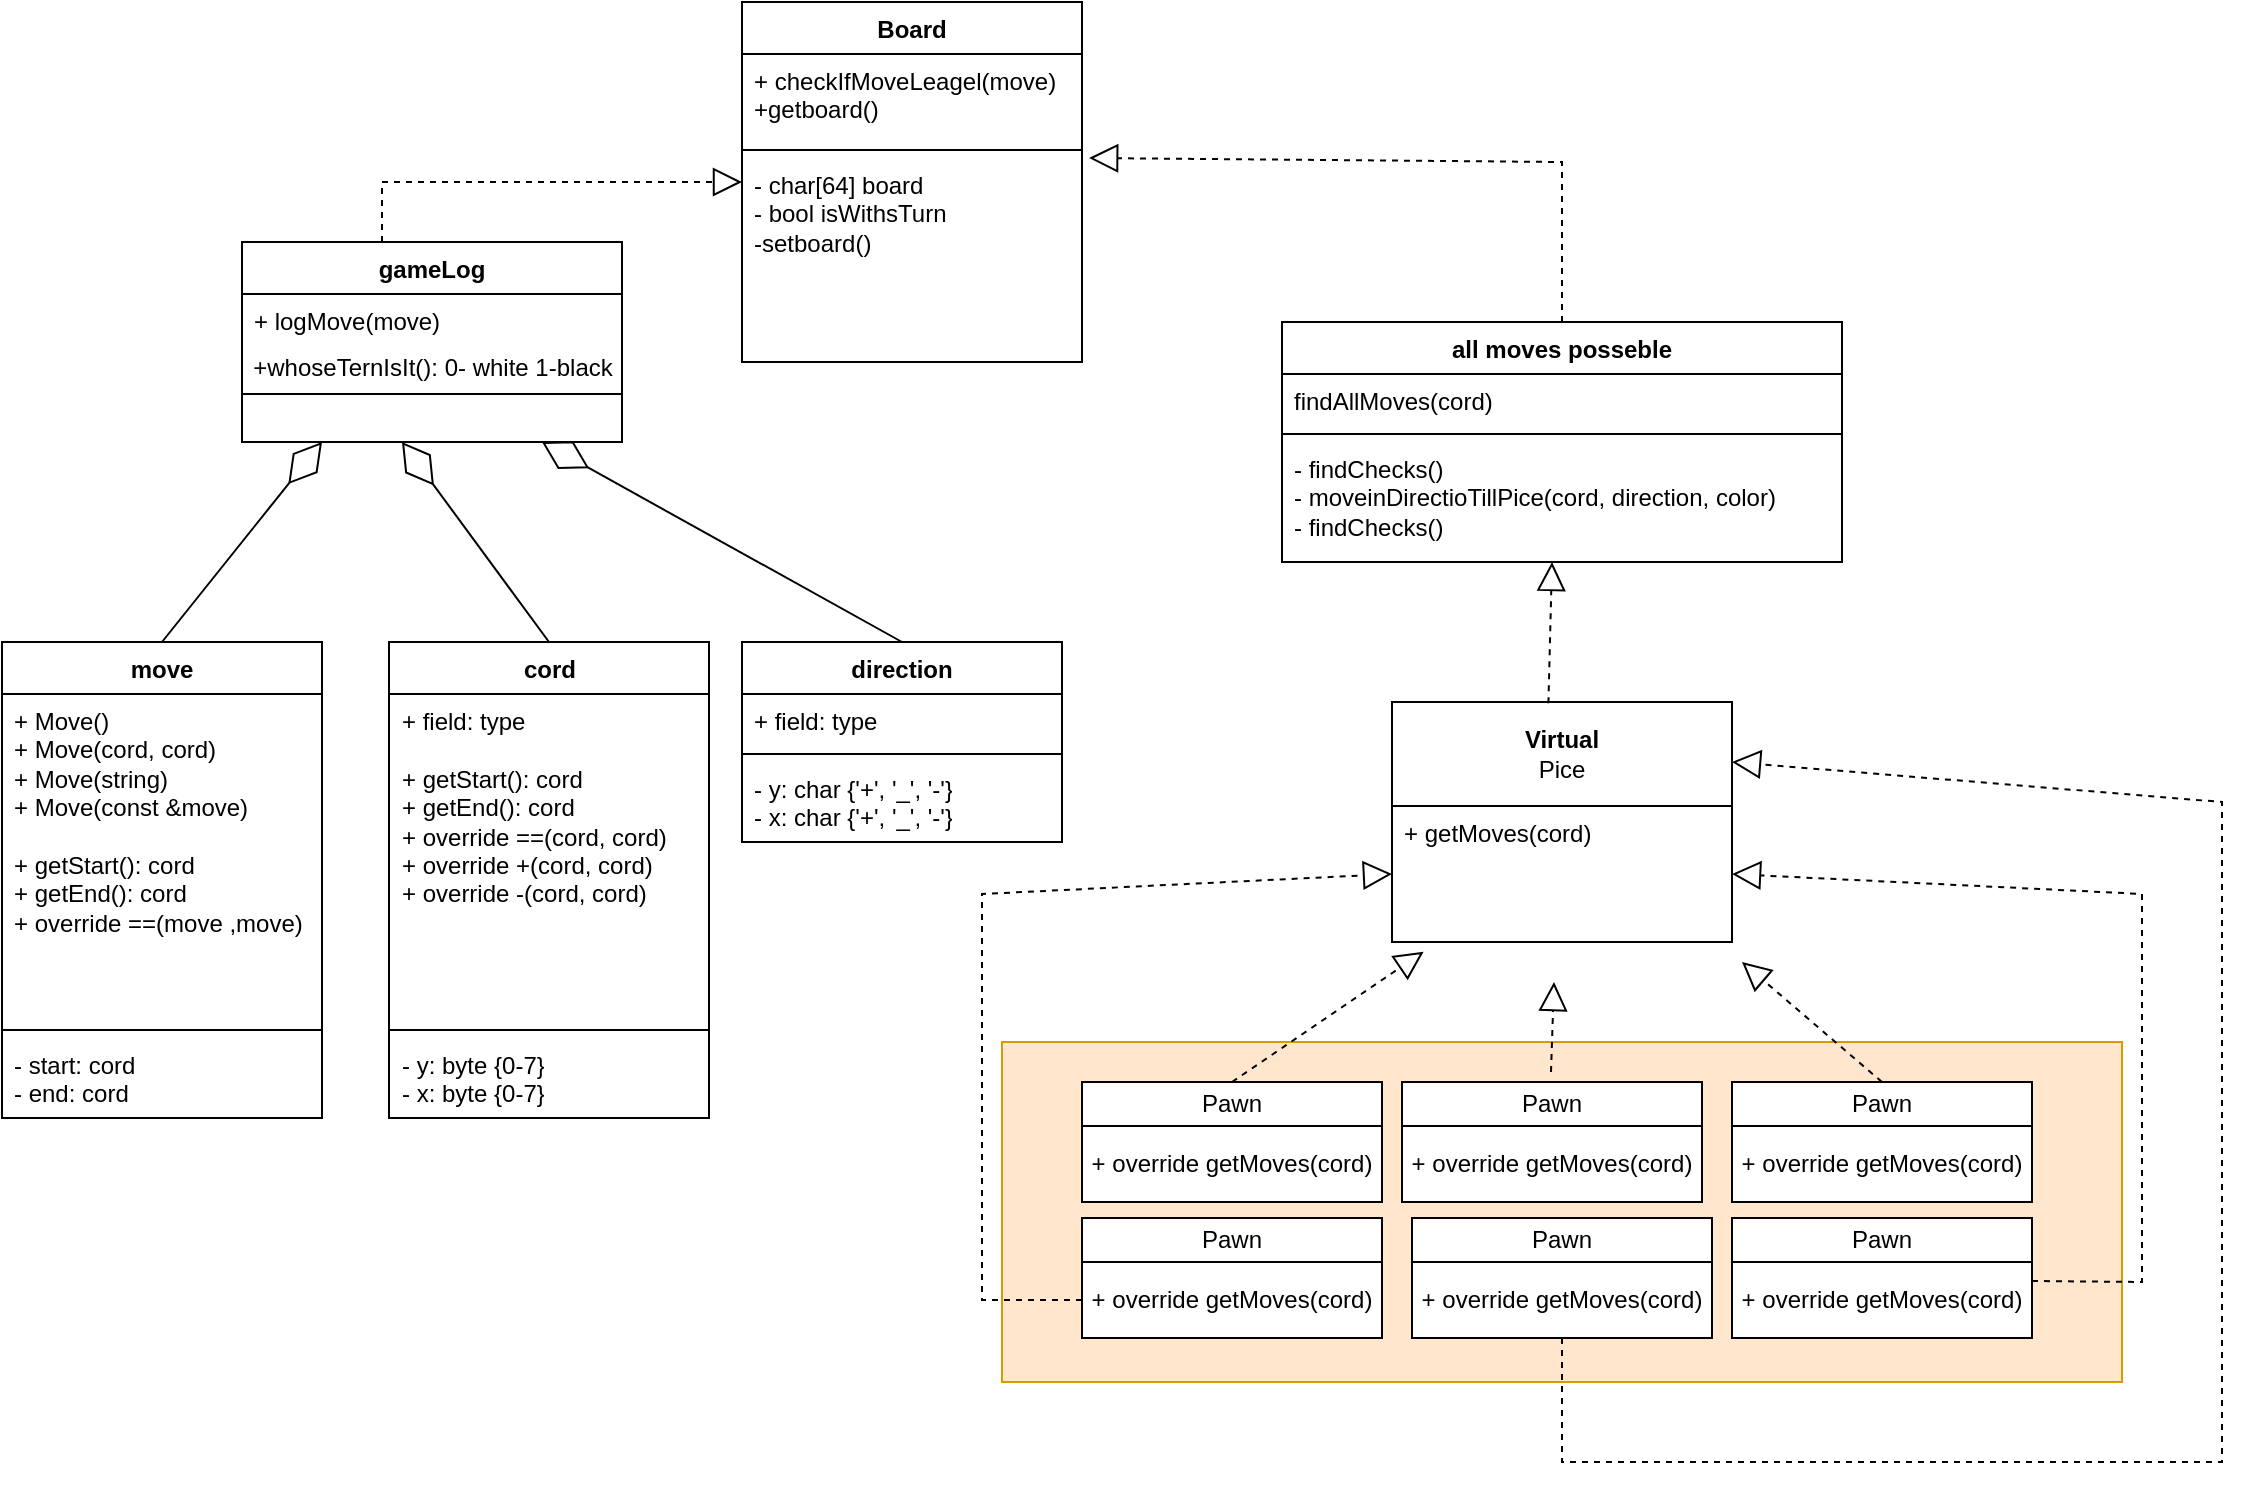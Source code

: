 <mxfile version="22.1.11" type="github">
  <diagram id="C5RBs43oDa-KdzZeNtuy" name="Page-1">
    <mxGraphModel dx="1848" dy="1381" grid="1" gridSize="10" guides="1" tooltips="1" connect="1" arrows="1" fold="1" page="1" pageScale="1" pageWidth="827" pageHeight="1169" math="0" shadow="0">
      <root>
        <mxCell id="WIyWlLk6GJQsqaUBKTNV-0" />
        <mxCell id="WIyWlLk6GJQsqaUBKTNV-1" parent="WIyWlLk6GJQsqaUBKTNV-0" />
        <mxCell id="MM423AzXzcdZw4PxK4nU-64" value="" style="html=1;whiteSpace=wrap;fillColor=#ffe6cc;strokeColor=#d79b00;" parent="WIyWlLk6GJQsqaUBKTNV-1" vertex="1">
          <mxGeometry x="550" y="640" width="560" height="170" as="geometry" />
        </mxCell>
        <mxCell id="MM423AzXzcdZw4PxK4nU-0" value="Board&lt;br&gt;" style="swimlane;fontStyle=1;align=center;verticalAlign=top;childLayout=stackLayout;horizontal=1;startSize=26;horizontalStack=0;resizeParent=1;resizeParentMax=0;resizeLast=0;collapsible=1;marginBottom=0;whiteSpace=wrap;html=1;" parent="WIyWlLk6GJQsqaUBKTNV-1" vertex="1">
          <mxGeometry x="420" y="120" width="170" height="180" as="geometry" />
        </mxCell>
        <mxCell id="MM423AzXzcdZw4PxK4nU-1" value="+ checkIfMoveLeagel(move)&lt;br&gt;+getboard()" style="text;strokeColor=none;fillColor=none;align=left;verticalAlign=top;spacingLeft=4;spacingRight=4;overflow=hidden;rotatable=0;points=[[0,0.5],[1,0.5]];portConstraint=eastwest;whiteSpace=wrap;html=1;" parent="MM423AzXzcdZw4PxK4nU-0" vertex="1">
          <mxGeometry y="26" width="170" height="44" as="geometry" />
        </mxCell>
        <mxCell id="MM423AzXzcdZw4PxK4nU-2" value="" style="line;strokeWidth=1;fillColor=none;align=left;verticalAlign=middle;spacingTop=-1;spacingLeft=3;spacingRight=3;rotatable=0;labelPosition=right;points=[];portConstraint=eastwest;strokeColor=inherit;" parent="MM423AzXzcdZw4PxK4nU-0" vertex="1">
          <mxGeometry y="70" width="170" height="8" as="geometry" />
        </mxCell>
        <mxCell id="MM423AzXzcdZw4PxK4nU-3" value="&lt;div&gt;- char[64] board&lt;/div&gt;&lt;div&gt;- bool isWithsTurn&lt;br&gt;-setboard()&lt;/div&gt;" style="text;strokeColor=none;fillColor=none;align=left;verticalAlign=top;spacingLeft=4;spacingRight=4;overflow=hidden;rotatable=0;points=[[0,0.5],[1,0.5]];portConstraint=eastwest;whiteSpace=wrap;html=1;" parent="MM423AzXzcdZw4PxK4nU-0" vertex="1">
          <mxGeometry y="78" width="170" height="102" as="geometry" />
        </mxCell>
        <mxCell id="MM423AzXzcdZw4PxK4nU-12" value="all moves posseble" style="swimlane;fontStyle=1;align=center;verticalAlign=top;childLayout=stackLayout;horizontal=1;startSize=26;horizontalStack=0;resizeParent=1;resizeParentMax=0;resizeLast=0;collapsible=1;marginBottom=0;whiteSpace=wrap;html=1;" parent="WIyWlLk6GJQsqaUBKTNV-1" vertex="1">
          <mxGeometry x="690" y="280" width="280" height="120" as="geometry" />
        </mxCell>
        <mxCell id="MM423AzXzcdZw4PxK4nU-13" value="findAllMoves(cord)" style="text;strokeColor=none;fillColor=none;align=left;verticalAlign=top;spacingLeft=4;spacingRight=4;overflow=hidden;rotatable=0;points=[[0,0.5],[1,0.5]];portConstraint=eastwest;whiteSpace=wrap;html=1;" parent="MM423AzXzcdZw4PxK4nU-12" vertex="1">
          <mxGeometry y="26" width="280" height="26" as="geometry" />
        </mxCell>
        <mxCell id="MM423AzXzcdZw4PxK4nU-14" value="" style="line;strokeWidth=1;fillColor=none;align=left;verticalAlign=middle;spacingTop=-1;spacingLeft=3;spacingRight=3;rotatable=0;labelPosition=right;points=[];portConstraint=eastwest;strokeColor=inherit;" parent="MM423AzXzcdZw4PxK4nU-12" vertex="1">
          <mxGeometry y="52" width="280" height="8" as="geometry" />
        </mxCell>
        <mxCell id="MM423AzXzcdZw4PxK4nU-15" value="- findChecks()&lt;br&gt;- moveinDirectioTillPice(cord, direction, color)&lt;br&gt;- findChecks()" style="text;strokeColor=none;fillColor=none;align=left;verticalAlign=top;spacingLeft=4;spacingRight=4;overflow=hidden;rotatable=0;points=[[0,0.5],[1,0.5]];portConstraint=eastwest;whiteSpace=wrap;html=1;" parent="MM423AzXzcdZw4PxK4nU-12" vertex="1">
          <mxGeometry y="60" width="280" height="60" as="geometry" />
        </mxCell>
        <mxCell id="MM423AzXzcdZw4PxK4nU-27" value="&lt;b&gt;Virtual&lt;/b&gt;&lt;br&gt;Pice" style="swimlane;fontStyle=0;childLayout=stackLayout;horizontal=1;startSize=52;fillColor=none;horizontalStack=0;resizeParent=1;resizeParentMax=0;resizeLast=0;collapsible=1;marginBottom=0;whiteSpace=wrap;html=1;" parent="WIyWlLk6GJQsqaUBKTNV-1" vertex="1">
          <mxGeometry x="745" y="470" width="170" height="120" as="geometry" />
        </mxCell>
        <mxCell id="MM423AzXzcdZw4PxK4nU-29" value="+ getMoves(cord)&lt;br&gt;" style="text;strokeColor=none;fillColor=none;align=left;verticalAlign=top;spacingLeft=4;spacingRight=4;overflow=hidden;rotatable=0;points=[[0,0.5],[1,0.5]];portConstraint=eastwest;whiteSpace=wrap;html=1;" parent="MM423AzXzcdZw4PxK4nU-27" vertex="1">
          <mxGeometry y="52" width="170" height="68" as="geometry" />
        </mxCell>
        <mxCell id="MM423AzXzcdZw4PxK4nU-40" value="Pawn" style="swimlane;fontStyle=0;childLayout=stackLayout;horizontal=1;startSize=22;fillColor=default;horizontalStack=0;resizeParent=1;resizeParentMax=0;resizeLast=0;collapsible=1;marginBottom=0;whiteSpace=wrap;html=1;swimlaneFillColor=default;" parent="WIyWlLk6GJQsqaUBKTNV-1" vertex="1">
          <mxGeometry x="590" y="728" width="150" height="60" as="geometry" />
        </mxCell>
        <mxCell id="rB8UQYJskDsL8uyt2o0q-0" value="+ override getMoves(cord)" style="rounded=0;whiteSpace=wrap;html=1;" parent="MM423AzXzcdZw4PxK4nU-40" vertex="1">
          <mxGeometry y="22" width="150" height="38" as="geometry" />
        </mxCell>
        <mxCell id="rB8UQYJskDsL8uyt2o0q-1" value="Pawn" style="swimlane;fontStyle=0;childLayout=stackLayout;horizontal=1;startSize=22;fillColor=default;horizontalStack=0;resizeParent=1;resizeParentMax=0;resizeLast=0;collapsible=1;marginBottom=0;whiteSpace=wrap;html=1;swimlaneFillColor=default;" parent="WIyWlLk6GJQsqaUBKTNV-1" vertex="1">
          <mxGeometry x="755" y="728" width="150" height="60" as="geometry" />
        </mxCell>
        <mxCell id="rB8UQYJskDsL8uyt2o0q-2" value="+ override getMoves(cord)" style="rounded=0;whiteSpace=wrap;html=1;" parent="rB8UQYJskDsL8uyt2o0q-1" vertex="1">
          <mxGeometry y="22" width="150" height="38" as="geometry" />
        </mxCell>
        <mxCell id="rB8UQYJskDsL8uyt2o0q-3" value="Pawn" style="swimlane;fontStyle=0;childLayout=stackLayout;horizontal=1;startSize=22;fillColor=default;horizontalStack=0;resizeParent=1;resizeParentMax=0;resizeLast=0;collapsible=1;marginBottom=0;whiteSpace=wrap;html=1;swimlaneFillColor=default;" parent="WIyWlLk6GJQsqaUBKTNV-1" vertex="1">
          <mxGeometry x="915" y="728" width="150" height="60" as="geometry" />
        </mxCell>
        <mxCell id="rB8UQYJskDsL8uyt2o0q-4" value="+ override getMoves(cord)" style="rounded=0;whiteSpace=wrap;html=1;" parent="rB8UQYJskDsL8uyt2o0q-3" vertex="1">
          <mxGeometry y="22" width="150" height="38" as="geometry" />
        </mxCell>
        <mxCell id="rB8UQYJskDsL8uyt2o0q-5" value="Pawn" style="swimlane;fontStyle=0;childLayout=stackLayout;horizontal=1;startSize=22;fillColor=default;horizontalStack=0;resizeParent=1;resizeParentMax=0;resizeLast=0;collapsible=1;marginBottom=0;whiteSpace=wrap;html=1;swimlaneFillColor=default;" parent="WIyWlLk6GJQsqaUBKTNV-1" vertex="1">
          <mxGeometry x="915" y="660" width="150" height="60" as="geometry" />
        </mxCell>
        <mxCell id="rB8UQYJskDsL8uyt2o0q-6" value="+ override getMoves(cord)" style="rounded=0;whiteSpace=wrap;html=1;" parent="rB8UQYJskDsL8uyt2o0q-5" vertex="1">
          <mxGeometry y="22" width="150" height="38" as="geometry" />
        </mxCell>
        <mxCell id="rB8UQYJskDsL8uyt2o0q-7" value="Pawn" style="swimlane;fontStyle=0;childLayout=stackLayout;horizontal=1;startSize=22;fillColor=default;horizontalStack=0;resizeParent=1;resizeParentMax=0;resizeLast=0;collapsible=1;marginBottom=0;whiteSpace=wrap;html=1;swimlaneFillColor=default;" parent="WIyWlLk6GJQsqaUBKTNV-1" vertex="1">
          <mxGeometry x="750" y="660" width="150" height="60" as="geometry" />
        </mxCell>
        <mxCell id="rB8UQYJskDsL8uyt2o0q-8" value="+ override getMoves(cord)" style="rounded=0;whiteSpace=wrap;html=1;" parent="rB8UQYJskDsL8uyt2o0q-7" vertex="1">
          <mxGeometry y="22" width="150" height="38" as="geometry" />
        </mxCell>
        <mxCell id="rB8UQYJskDsL8uyt2o0q-9" value="Pawn" style="swimlane;fontStyle=0;childLayout=stackLayout;horizontal=1;startSize=22;fillColor=default;horizontalStack=0;resizeParent=1;resizeParentMax=0;resizeLast=0;collapsible=1;marginBottom=0;whiteSpace=wrap;html=1;swimlaneFillColor=default;" parent="WIyWlLk6GJQsqaUBKTNV-1" vertex="1">
          <mxGeometry x="590" y="660" width="150" height="60" as="geometry" />
        </mxCell>
        <mxCell id="rB8UQYJskDsL8uyt2o0q-10" value="+ override getMoves(cord)" style="rounded=0;whiteSpace=wrap;html=1;" parent="rB8UQYJskDsL8uyt2o0q-9" vertex="1">
          <mxGeometry y="22" width="150" height="38" as="geometry" />
        </mxCell>
        <mxCell id="rB8UQYJskDsL8uyt2o0q-12" value="gameLog" style="swimlane;fontStyle=1;align=center;verticalAlign=top;childLayout=stackLayout;horizontal=1;startSize=26;horizontalStack=0;resizeParent=1;resizeParentMax=0;resizeLast=0;collapsible=1;marginBottom=0;whiteSpace=wrap;html=1;" parent="WIyWlLk6GJQsqaUBKTNV-1" vertex="1">
          <mxGeometry x="170" y="240" width="190" height="100" as="geometry" />
        </mxCell>
        <mxCell id="L5gS4v-FUoqzyT_IwOg7-20" value="" style="endArrow=block;dashed=1;endFill=0;endSize=12;html=1;rounded=0;" edge="1" parent="rB8UQYJskDsL8uyt2o0q-12">
          <mxGeometry width="160" relative="1" as="geometry">
            <mxPoint x="70" as="sourcePoint" />
            <mxPoint x="250" y="-30" as="targetPoint" />
            <Array as="points">
              <mxPoint x="70" y="-30" />
            </Array>
          </mxGeometry>
        </mxCell>
        <mxCell id="rB8UQYJskDsL8uyt2o0q-13" value="+ logMove(move)" style="text;strokeColor=none;fillColor=none;align=left;verticalAlign=top;spacingLeft=4;spacingRight=4;overflow=hidden;rotatable=0;points=[[0,0.5],[1,0.5]];portConstraint=eastwest;whiteSpace=wrap;html=1;" parent="rB8UQYJskDsL8uyt2o0q-12" vertex="1">
          <mxGeometry y="26" width="190" height="26" as="geometry" />
        </mxCell>
        <mxCell id="rB8UQYJskDsL8uyt2o0q-14" value="" style="line;strokeWidth=1;fillColor=none;align=left;verticalAlign=middle;spacingTop=-1;spacingLeft=3;spacingRight=3;rotatable=0;labelPosition=right;points=[];portConstraint=eastwest;strokeColor=inherit;" parent="rB8UQYJskDsL8uyt2o0q-12" vertex="1">
          <mxGeometry y="52" width="190" height="48" as="geometry" />
        </mxCell>
        <mxCell id="rB8UQYJskDsL8uyt2o0q-29" value="cord" style="swimlane;fontStyle=1;align=center;verticalAlign=top;childLayout=stackLayout;horizontal=1;startSize=26;horizontalStack=0;resizeParent=1;resizeParentMax=0;resizeLast=0;collapsible=1;marginBottom=0;whiteSpace=wrap;html=1;" parent="WIyWlLk6GJQsqaUBKTNV-1" vertex="1">
          <mxGeometry x="243.5" y="440" width="160" height="238" as="geometry" />
        </mxCell>
        <mxCell id="rB8UQYJskDsL8uyt2o0q-30" value="&lt;div&gt;+ field: type&lt;/div&gt;&lt;div&gt;&lt;br&gt;&lt;/div&gt;&lt;div&gt;&lt;div&gt;+ getStart(): cord&lt;/div&gt;&lt;div&gt;+ getEnd(): cord&lt;br&gt;+ override ==(cord, cord)&lt;/div&gt;+ override +(cord, cord)&lt;/div&gt;&lt;div&gt;+ override -(cord, cord)&lt;/div&gt;" style="text;strokeColor=none;fillColor=none;align=left;verticalAlign=top;spacingLeft=4;spacingRight=4;overflow=hidden;rotatable=0;points=[[0,0.5],[1,0.5]];portConstraint=eastwest;whiteSpace=wrap;html=1;" parent="rB8UQYJskDsL8uyt2o0q-29" vertex="1">
          <mxGeometry y="26" width="160" height="164" as="geometry" />
        </mxCell>
        <mxCell id="rB8UQYJskDsL8uyt2o0q-31" value="" style="line;strokeWidth=1;fillColor=none;align=left;verticalAlign=middle;spacingTop=-1;spacingLeft=3;spacingRight=3;rotatable=0;labelPosition=right;points=[];portConstraint=eastwest;strokeColor=inherit;" parent="rB8UQYJskDsL8uyt2o0q-29" vertex="1">
          <mxGeometry y="190" width="160" height="8" as="geometry" />
        </mxCell>
        <mxCell id="rB8UQYJskDsL8uyt2o0q-23" value="&lt;div&gt;- y: byte {0-7}&lt;br&gt;&lt;/div&gt;&lt;div&gt;- x: byte {0-7}&lt;br&gt;&lt;/div&gt;" style="text;strokeColor=none;fillColor=none;align=left;verticalAlign=top;spacingLeft=4;spacingRight=4;overflow=hidden;rotatable=0;points=[[0,0.5],[1,0.5]];portConstraint=eastwest;whiteSpace=wrap;html=1;" parent="rB8UQYJskDsL8uyt2o0q-29" vertex="1">
          <mxGeometry y="198" width="160" height="40" as="geometry" />
        </mxCell>
        <mxCell id="rB8UQYJskDsL8uyt2o0q-33" value="direction" style="swimlane;fontStyle=1;align=center;verticalAlign=top;childLayout=stackLayout;horizontal=1;startSize=26;horizontalStack=0;resizeParent=1;resizeParentMax=0;resizeLast=0;collapsible=1;marginBottom=0;whiteSpace=wrap;html=1;" parent="WIyWlLk6GJQsqaUBKTNV-1" vertex="1">
          <mxGeometry x="420" y="440" width="160" height="100" as="geometry" />
        </mxCell>
        <mxCell id="rB8UQYJskDsL8uyt2o0q-34" value="+ field: type" style="text;strokeColor=none;fillColor=none;align=left;verticalAlign=top;spacingLeft=4;spacingRight=4;overflow=hidden;rotatable=0;points=[[0,0.5],[1,0.5]];portConstraint=eastwest;whiteSpace=wrap;html=1;" parent="rB8UQYJskDsL8uyt2o0q-33" vertex="1">
          <mxGeometry y="26" width="160" height="26" as="geometry" />
        </mxCell>
        <mxCell id="rB8UQYJskDsL8uyt2o0q-35" value="" style="line;strokeWidth=1;fillColor=none;align=left;verticalAlign=middle;spacingTop=-1;spacingLeft=3;spacingRight=3;rotatable=0;labelPosition=right;points=[];portConstraint=eastwest;strokeColor=inherit;" parent="rB8UQYJskDsL8uyt2o0q-33" vertex="1">
          <mxGeometry y="52" width="160" height="8" as="geometry" />
        </mxCell>
        <mxCell id="rB8UQYJskDsL8uyt2o0q-36" value="&lt;div&gt;- y: char {&#39;+&#39;, &#39;_&#39;, &#39;-&#39;}&lt;/div&gt;&lt;div&gt;- x: char {&#39;+&#39;, &#39;_&#39;, &#39;-&#39;}&lt;/div&gt;" style="text;strokeColor=none;fillColor=none;align=left;verticalAlign=top;spacingLeft=4;spacingRight=4;overflow=hidden;rotatable=0;points=[[0,0.5],[1,0.5]];portConstraint=eastwest;whiteSpace=wrap;html=1;" parent="rB8UQYJskDsL8uyt2o0q-33" vertex="1">
          <mxGeometry y="60" width="160" height="40" as="geometry" />
        </mxCell>
        <mxCell id="rB8UQYJskDsL8uyt2o0q-38" value="move" style="swimlane;fontStyle=1;align=center;verticalAlign=top;childLayout=stackLayout;horizontal=1;startSize=26;horizontalStack=0;resizeParent=1;resizeParentMax=0;resizeLast=0;collapsible=1;marginBottom=0;whiteSpace=wrap;html=1;" parent="WIyWlLk6GJQsqaUBKTNV-1" vertex="1">
          <mxGeometry x="50" y="440" width="160" height="238" as="geometry" />
        </mxCell>
        <mxCell id="rB8UQYJskDsL8uyt2o0q-39" value="&lt;div&gt;+ Move()&lt;br&gt;&lt;/div&gt;&lt;div&gt;+ Move(cord, cord)&lt;/div&gt;&lt;div&gt;+ Move(string)&lt;/div&gt;&lt;div&gt;+ Move(const &amp;amp;move)&lt;br&gt;&lt;/div&gt;&lt;div&gt;&lt;br&gt;&lt;/div&gt;&lt;div&gt;+ getStart(): cord&lt;/div&gt;&lt;div&gt;+ getEnd(): cord&lt;br&gt;+ override ==(move ,move)&lt;/div&gt;" style="text;strokeColor=none;fillColor=none;align=left;verticalAlign=top;spacingLeft=4;spacingRight=4;overflow=hidden;rotatable=0;points=[[0,0.5],[1,0.5]];portConstraint=eastwest;whiteSpace=wrap;html=1;" parent="rB8UQYJskDsL8uyt2o0q-38" vertex="1">
          <mxGeometry y="26" width="160" height="164" as="geometry" />
        </mxCell>
        <mxCell id="rB8UQYJskDsL8uyt2o0q-40" value="" style="line;strokeWidth=1;fillColor=none;align=left;verticalAlign=middle;spacingTop=-1;spacingLeft=3;spacingRight=3;rotatable=0;labelPosition=right;points=[];portConstraint=eastwest;strokeColor=inherit;" parent="rB8UQYJskDsL8uyt2o0q-38" vertex="1">
          <mxGeometry y="190" width="160" height="8" as="geometry" />
        </mxCell>
        <mxCell id="rB8UQYJskDsL8uyt2o0q-41" value="&lt;div&gt;- start: cord&lt;br&gt;&lt;/div&gt;&lt;div&gt;- end: cord&lt;br&gt;&lt;/div&gt;" style="text;strokeColor=none;fillColor=none;align=left;verticalAlign=top;spacingLeft=4;spacingRight=4;overflow=hidden;rotatable=0;points=[[0,0.5],[1,0.5]];portConstraint=eastwest;whiteSpace=wrap;html=1;" parent="rB8UQYJskDsL8uyt2o0q-38" vertex="1">
          <mxGeometry y="198" width="160" height="40" as="geometry" />
        </mxCell>
        <mxCell id="L5gS4v-FUoqzyT_IwOg7-7" value="" style="endArrow=block;dashed=1;endFill=0;endSize=12;html=1;rounded=0;exitX=0.46;exitY=0.005;exitDx=0;exitDy=0;exitPerimeter=0;" edge="1" parent="WIyWlLk6GJQsqaUBKTNV-1" source="MM423AzXzcdZw4PxK4nU-27">
          <mxGeometry width="160" relative="1" as="geometry">
            <mxPoint x="820" y="430" as="sourcePoint" />
            <mxPoint x="825" y="400" as="targetPoint" />
          </mxGeometry>
        </mxCell>
        <mxCell id="L5gS4v-FUoqzyT_IwOg7-12" value="" style="endArrow=block;dashed=1;endFill=0;endSize=12;html=1;rounded=0;" edge="1" parent="WIyWlLk6GJQsqaUBKTNV-1">
          <mxGeometry width="160" relative="1" as="geometry">
            <mxPoint x="990" y="660" as="sourcePoint" />
            <mxPoint x="920" y="600" as="targetPoint" />
            <Array as="points">
              <mxPoint x="990" y="660" />
            </Array>
          </mxGeometry>
        </mxCell>
        <mxCell id="L5gS4v-FUoqzyT_IwOg7-6" value="" style="endArrow=block;dashed=1;endFill=0;endSize=12;html=1;rounded=0;entryX=1.021;entryY=0;entryDx=0;entryDy=0;exitX=0.5;exitY=0;exitDx=0;exitDy=0;entryPerimeter=0;" edge="1" parent="WIyWlLk6GJQsqaUBKTNV-1" source="MM423AzXzcdZw4PxK4nU-12" target="MM423AzXzcdZw4PxK4nU-3">
          <mxGeometry width="160" relative="1" as="geometry">
            <mxPoint x="590" y="229" as="sourcePoint" />
            <mxPoint x="330" y="109" as="targetPoint" />
            <Array as="points">
              <mxPoint x="830" y="200" />
            </Array>
          </mxGeometry>
        </mxCell>
        <mxCell id="L5gS4v-FUoqzyT_IwOg7-11" value="" style="endArrow=block;dashed=1;endFill=0;endSize=12;html=1;rounded=0;entryX=0.093;entryY=1.071;entryDx=0;entryDy=0;exitX=0.5;exitY=0;exitDx=0;exitDy=0;entryPerimeter=0;" edge="1" parent="WIyWlLk6GJQsqaUBKTNV-1" source="rB8UQYJskDsL8uyt2o0q-9" target="MM423AzXzcdZw4PxK4nU-29">
          <mxGeometry width="160" relative="1" as="geometry">
            <mxPoint x="659.5" y="674.79" as="sourcePoint" />
            <mxPoint x="660.08" y="599.998" as="targetPoint" />
          </mxGeometry>
        </mxCell>
        <mxCell id="L5gS4v-FUoqzyT_IwOg7-10" value="" style="endArrow=block;dashed=1;endFill=0;endSize=12;html=1;rounded=0;entryX=1;entryY=0.5;entryDx=0;entryDy=0;exitX=1;exitY=0.25;exitDx=0;exitDy=0;" edge="1" parent="WIyWlLk6GJQsqaUBKTNV-1" source="rB8UQYJskDsL8uyt2o0q-4" target="MM423AzXzcdZw4PxK4nU-29">
          <mxGeometry width="160" relative="1" as="geometry">
            <mxPoint x="1295" y="560" as="sourcePoint" />
            <mxPoint x="1140" y="754" as="targetPoint" />
            <Array as="points">
              <mxPoint x="1120" y="760" />
              <mxPoint x="1120" y="566" />
            </Array>
          </mxGeometry>
        </mxCell>
        <mxCell id="L5gS4v-FUoqzyT_IwOg7-15" value="" style="endArrow=block;dashed=1;endFill=0;endSize=12;html=1;rounded=0;exitX=0.5;exitY=0;exitDx=0;exitDy=0;" edge="1" parent="WIyWlLk6GJQsqaUBKTNV-1">
          <mxGeometry width="160" relative="1" as="geometry">
            <mxPoint x="824.5" y="655" as="sourcePoint" />
            <mxPoint x="826" y="610" as="targetPoint" />
          </mxGeometry>
        </mxCell>
        <mxCell id="L5gS4v-FUoqzyT_IwOg7-16" value="" style="endArrow=block;dashed=1;endFill=0;endSize=12;html=1;rounded=0;entryX=0;entryY=0.5;entryDx=0;entryDy=0;exitX=0;exitY=0.5;exitDx=0;exitDy=0;" edge="1" parent="WIyWlLk6GJQsqaUBKTNV-1" source="rB8UQYJskDsL8uyt2o0q-0" target="MM423AzXzcdZw4PxK4nU-29">
          <mxGeometry width="160" relative="1" as="geometry">
            <mxPoint x="845" y="680" as="sourcePoint" />
            <mxPoint x="846" y="605" as="targetPoint" />
            <Array as="points">
              <mxPoint x="540" y="769" />
              <mxPoint x="540" y="566" />
            </Array>
          </mxGeometry>
        </mxCell>
        <mxCell id="L5gS4v-FUoqzyT_IwOg7-17" value="" style="endArrow=block;dashed=1;endFill=0;endSize=12;html=1;rounded=0;entryX=1;entryY=0.25;entryDx=0;entryDy=0;exitX=0.5;exitY=1;exitDx=0;exitDy=0;" edge="1" parent="WIyWlLk6GJQsqaUBKTNV-1" source="rB8UQYJskDsL8uyt2o0q-2" target="MM423AzXzcdZw4PxK4nU-27">
          <mxGeometry width="160" relative="1" as="geometry">
            <mxPoint x="860" y="958" as="sourcePoint" />
            <mxPoint x="956" y="880" as="targetPoint" />
            <Array as="points">
              <mxPoint x="830" y="850" />
              <mxPoint x="1160" y="850" />
              <mxPoint x="1160" y="520" />
            </Array>
          </mxGeometry>
        </mxCell>
        <mxCell id="L5gS4v-FUoqzyT_IwOg7-4" value="" style="endArrow=diamondThin;endFill=0;endSize=24;html=1;rounded=0;exitX=0.5;exitY=0;exitDx=0;exitDy=0;" edge="1" parent="WIyWlLk6GJQsqaUBKTNV-1" source="rB8UQYJskDsL8uyt2o0q-29">
          <mxGeometry width="160" relative="1" as="geometry">
            <mxPoint x="333.5" y="498" as="sourcePoint" />
            <mxPoint x="250" y="340" as="targetPoint" />
            <Array as="points" />
          </mxGeometry>
        </mxCell>
        <mxCell id="L5gS4v-FUoqzyT_IwOg7-2" value="" style="endArrow=diamondThin;endFill=0;endSize=24;html=1;rounded=0;exitX=0.5;exitY=0;exitDx=0;exitDy=0;" edge="1" parent="WIyWlLk6GJQsqaUBKTNV-1" source="rB8UQYJskDsL8uyt2o0q-38">
          <mxGeometry width="160" relative="1" as="geometry">
            <mxPoint x="140" y="504" as="sourcePoint" />
            <mxPoint x="210" y="340" as="targetPoint" />
            <Array as="points" />
          </mxGeometry>
        </mxCell>
        <mxCell id="L5gS4v-FUoqzyT_IwOg7-22" value="+whoseTernIsIt(): 0- white 1-black" style="text;html=1;align=center;verticalAlign=middle;resizable=0;points=[];autosize=1;strokeColor=none;fillColor=none;" vertex="1" parent="WIyWlLk6GJQsqaUBKTNV-1">
          <mxGeometry x="165" y="288" width="200" height="30" as="geometry" />
        </mxCell>
        <mxCell id="L5gS4v-FUoqzyT_IwOg7-23" value="" style="endArrow=diamondThin;endFill=0;endSize=24;html=1;rounded=0;exitX=0.5;exitY=0;exitDx=0;exitDy=0;" edge="1" parent="WIyWlLk6GJQsqaUBKTNV-1" source="rB8UQYJskDsL8uyt2o0q-33">
          <mxGeometry width="160" relative="1" as="geometry">
            <mxPoint x="403.5" y="498" as="sourcePoint" />
            <mxPoint x="320" y="340" as="targetPoint" />
            <Array as="points" />
          </mxGeometry>
        </mxCell>
      </root>
    </mxGraphModel>
  </diagram>
</mxfile>

